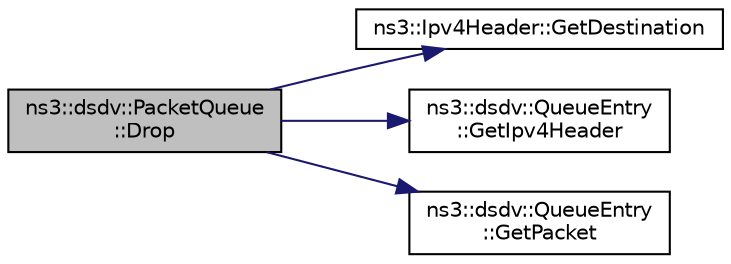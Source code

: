 digraph "ns3::dsdv::PacketQueue::Drop"
{
 // LATEX_PDF_SIZE
  edge [fontname="Helvetica",fontsize="10",labelfontname="Helvetica",labelfontsize="10"];
  node [fontname="Helvetica",fontsize="10",shape=record];
  rankdir="LR";
  Node1 [label="ns3::dsdv::PacketQueue\l::Drop",height=0.2,width=0.4,color="black", fillcolor="grey75", style="filled", fontcolor="black",tooltip="Notify that the packet is dropped from queue due to timeout."];
  Node1 -> Node2 [color="midnightblue",fontsize="10",style="solid",fontname="Helvetica"];
  Node2 [label="ns3::Ipv4Header::GetDestination",height=0.2,width=0.4,color="black", fillcolor="white", style="filled",URL="$classns3_1_1_ipv4_header.html#a85daf48f0effc6bce6cb5c66bf4e1576",tooltip=" "];
  Node1 -> Node3 [color="midnightblue",fontsize="10",style="solid",fontname="Helvetica"];
  Node3 [label="ns3::dsdv::QueueEntry\l::GetIpv4Header",height=0.2,width=0.4,color="black", fillcolor="white", style="filled",URL="$classns3_1_1dsdv_1_1_queue_entry.html#aba2ea676cb4fbf2622e1367bd95ab4df",tooltip="Get IP header."];
  Node1 -> Node4 [color="midnightblue",fontsize="10",style="solid",fontname="Helvetica"];
  Node4 [label="ns3::dsdv::QueueEntry\l::GetPacket",height=0.2,width=0.4,color="black", fillcolor="white", style="filled",URL="$classns3_1_1dsdv_1_1_queue_entry.html#a59db642c2fda6f7cb6ed6b64007d1e08",tooltip="Get packet."];
}
